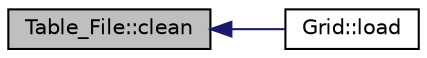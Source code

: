 digraph "Table_File::clean"
{
  edge [fontname="Helvetica",fontsize="10",labelfontname="Helvetica",labelfontsize="10"];
  node [fontname="Helvetica",fontsize="10",shape=record];
  rankdir="LR";
  Node1 [label="Table_File::clean",height=0.2,width=0.4,color="black", fillcolor="grey75", style="filled", fontcolor="black"];
  Node1 -> Node2 [dir="back",color="midnightblue",fontsize="10",style="solid",fontname="Helvetica"];
  Node2 [label="Grid::load",height=0.2,width=0.4,color="black", fillcolor="white", style="filled",URL="$namespace_grid.html#a3c9db382b0e0989888ec78831164c4be"];
}

